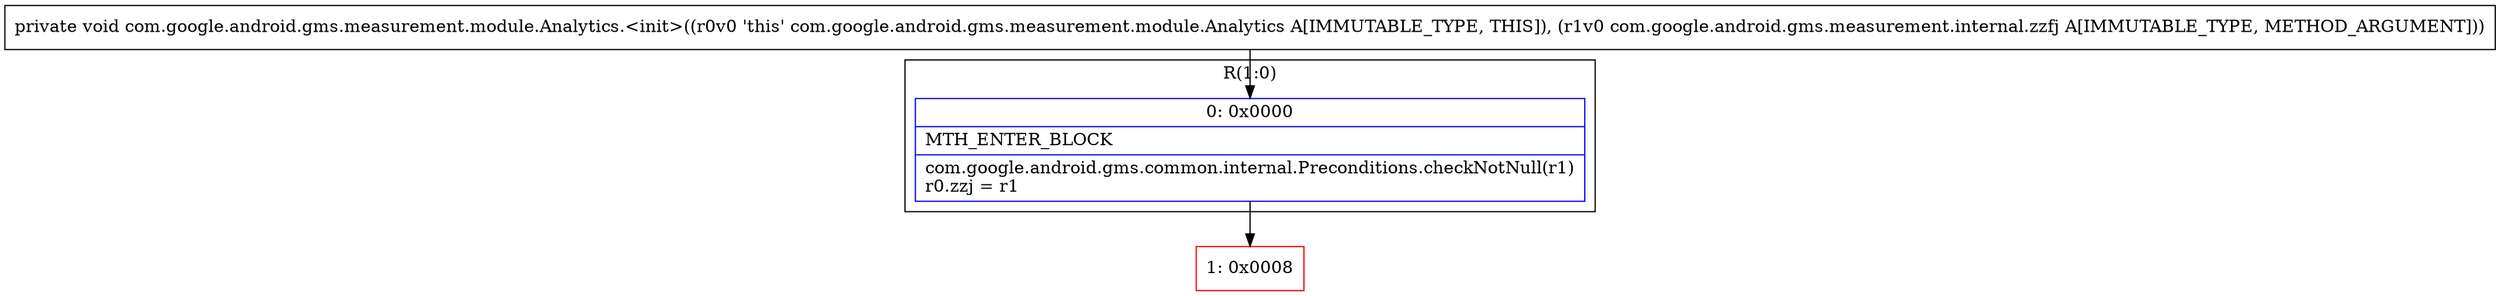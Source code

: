 digraph "CFG forcom.google.android.gms.measurement.module.Analytics.\<init\>(Lcom\/google\/android\/gms\/measurement\/internal\/zzfj;)V" {
subgraph cluster_Region_194246241 {
label = "R(1:0)";
node [shape=record,color=blue];
Node_0 [shape=record,label="{0\:\ 0x0000|MTH_ENTER_BLOCK\l|com.google.android.gms.common.internal.Preconditions.checkNotNull(r1)\lr0.zzj = r1\l}"];
}
Node_1 [shape=record,color=red,label="{1\:\ 0x0008}"];
MethodNode[shape=record,label="{private void com.google.android.gms.measurement.module.Analytics.\<init\>((r0v0 'this' com.google.android.gms.measurement.module.Analytics A[IMMUTABLE_TYPE, THIS]), (r1v0 com.google.android.gms.measurement.internal.zzfj A[IMMUTABLE_TYPE, METHOD_ARGUMENT])) }"];
MethodNode -> Node_0;
Node_0 -> Node_1;
}

